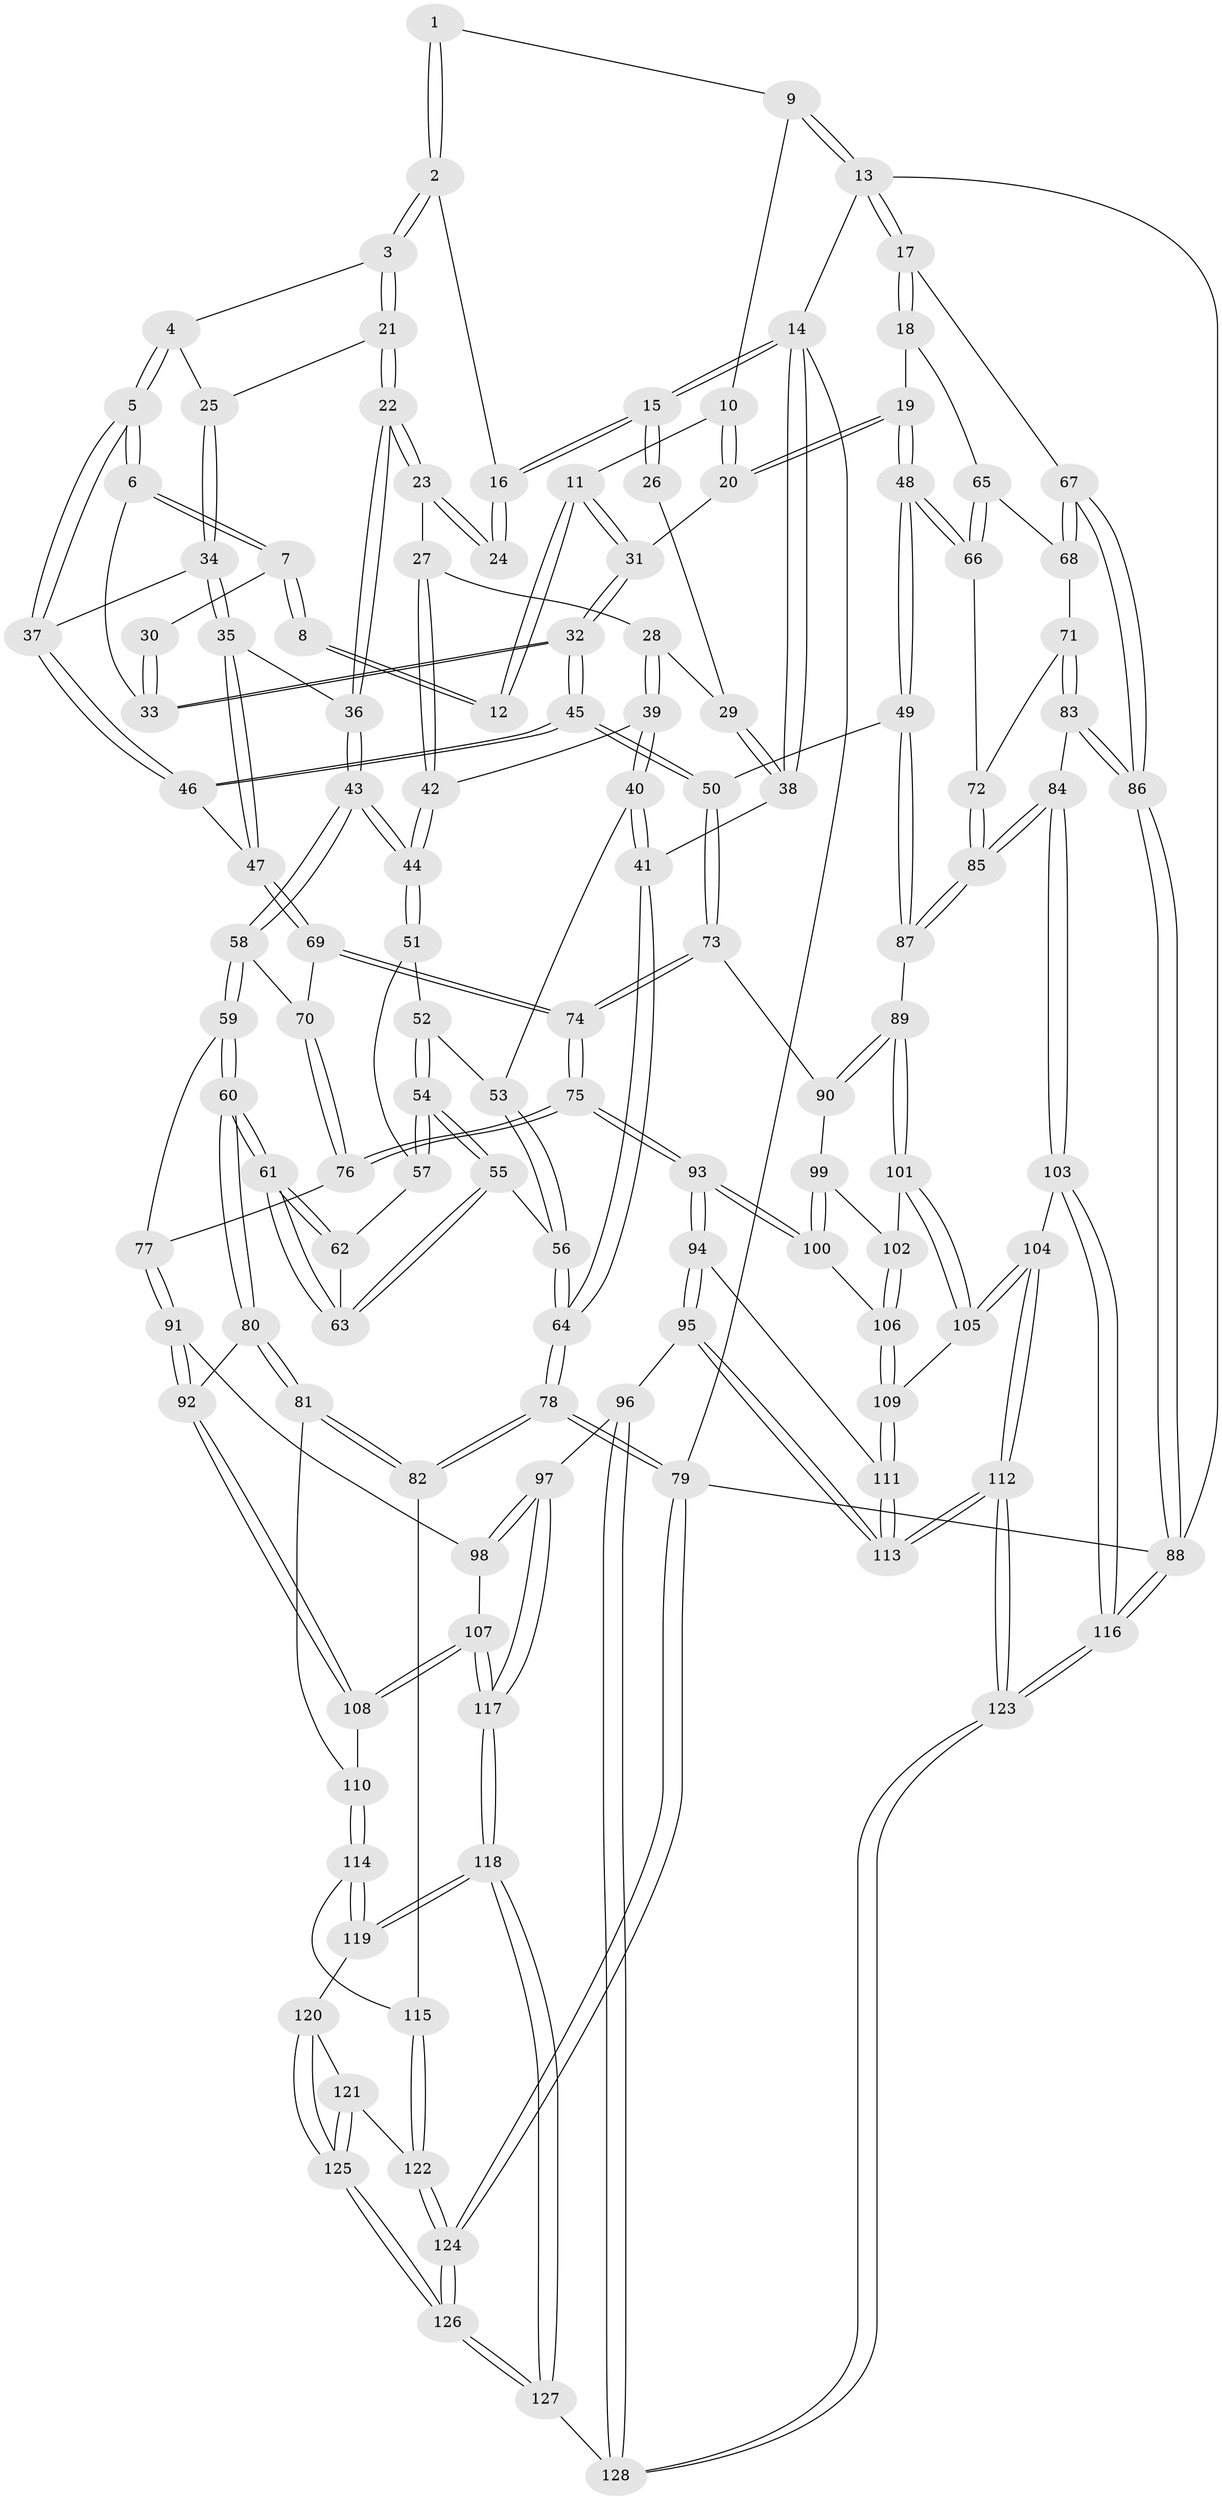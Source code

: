 // Generated by graph-tools (version 1.1) at 2025/51/03/09/25 03:51:03]
// undirected, 128 vertices, 317 edges
graph export_dot {
graph [start="1"]
  node [color=gray90,style=filled];
  1 [pos="+0.7064711424110774+0"];
  2 [pos="+0.5102365764801879+0"];
  3 [pos="+0.5044164288716427+0"];
  4 [pos="+0.5107642132586979+0.018218863259709613"];
  5 [pos="+0.5700238176492525+0.15625166643812666"];
  6 [pos="+0.6178051529932259+0.1510172567144468"];
  7 [pos="+0.6695291486317134+0.12054900067082273"];
  8 [pos="+0.7052626823986569+0"];
  9 [pos="+0.8634595863305593+0"];
  10 [pos="+0.8461417865596166+0"];
  11 [pos="+0.7623643968891398+0.12540479231699111"];
  12 [pos="+0.7479348256805006+0.12171029676321676"];
  13 [pos="+1+0"];
  14 [pos="+0+0"];
  15 [pos="+0+0"];
  16 [pos="+0.2720405559593381+0"];
  17 [pos="+1+0.2267338512534498"];
  18 [pos="+1+0.2398208982741191"];
  19 [pos="+1+0.23845969072216364"];
  20 [pos="+0.8746362486055358+0.19533176936391508"];
  21 [pos="+0.3564872418321868+0.10486765392557831"];
  22 [pos="+0.2592240736280403+0.108070868157871"];
  23 [pos="+0.2453790815428346+0.0920137449710683"];
  24 [pos="+0.2415847732103543+0.05708669409135756"];
  25 [pos="+0.41046200274998085+0.15392240657903924"];
  26 [pos="+0.06079027955182716+0.05117464270871057"];
  27 [pos="+0.18392457881691163+0.12561275888293136"];
  28 [pos="+0.07776371100390131+0.13807410071325885"];
  29 [pos="+0.07593249437410152+0.1308075065933904"];
  30 [pos="+0.7348974888685774+0.12441681586229154"];
  31 [pos="+0.8585947798803217+0.19764211638067533"];
  32 [pos="+0.7485500416239582+0.2821518407528771"];
  33 [pos="+0.7089714100525283+0.22384485501967583"];
  34 [pos="+0.4179861425668324+0.20314474685634107"];
  35 [pos="+0.3478800064167349+0.2988584091244576"];
  36 [pos="+0.3106692582460087+0.30324798293728383"];
  37 [pos="+0.5668904173687398+0.16346705298716843"];
  38 [pos="+0+0"];
  39 [pos="+0.011329522483631175+0.24333189295010266"];
  40 [pos="+0+0.2647795639266345"];
  41 [pos="+0+0.31409243410797943"];
  42 [pos="+0.14804649415611096+0.23704366038009073"];
  43 [pos="+0.292754768567062+0.3195553274618056"];
  44 [pos="+0.2906387234976169+0.31928044719211185"];
  45 [pos="+0.6643605783126219+0.4567761180197185"];
  46 [pos="+0.5732356015529766+0.381799882958379"];
  47 [pos="+0.5427978073110798+0.3776911036083845"];
  48 [pos="+0.6808675060325867+0.46246802643426843"];
  49 [pos="+0.6741968620827995+0.46128794027022246"];
  50 [pos="+0.6646886516290136+0.4575266761625898"];
  51 [pos="+0.1466243931977862+0.3489741894838303"];
  52 [pos="+0.1052809026419469+0.33959020819633146"];
  53 [pos="+0.10050229077324258+0.33723348112582013"];
  54 [pos="+0.09664822492857231+0.4456821695169121"];
  55 [pos="+0.08010192773904813+0.5289081815322375"];
  56 [pos="+0.04119308949512009+0.5189428403614992"];
  57 [pos="+0.14651732097633968+0.3497048740846627"];
  58 [pos="+0.2727208330036805+0.4930664504912025"];
  59 [pos="+0.24127031803412316+0.5198684440187264"];
  60 [pos="+0.15804404980202566+0.5650848433019905"];
  61 [pos="+0.15612097155281213+0.5639654327533763"];
  62 [pos="+0.14621081418833723+0.35615768215732374"];
  63 [pos="+0.08681049719281382+0.5317268633776869"];
  64 [pos="+0+0.46632035571926755"];
  65 [pos="+0.9030581704060632+0.40617690476055207"];
  66 [pos="+0.7074023017596481+0.47122032379619644"];
  67 [pos="+1+0.4523397325196564"];
  68 [pos="+0.9378494123996997+0.4644324816162639"];
  69 [pos="+0.3516624556471999+0.5141060705262656"];
  70 [pos="+0.31764631567048845+0.5074054342991993"];
  71 [pos="+0.8380011505651705+0.5470780080405605"];
  72 [pos="+0.8369837328554353+0.546672617462816"];
  73 [pos="+0.6077583861793858+0.5373590441303107"];
  74 [pos="+0.4986550680947028+0.6174456274039467"];
  75 [pos="+0.48830725385566653+0.6416939933108673"];
  76 [pos="+0.36886029721845437+0.6567416744104183"];
  77 [pos="+0.3424863268087879+0.6672818256434573"];
  78 [pos="+0+0.7970107682683764"];
  79 [pos="+0+1"];
  80 [pos="+0.15817102537011746+0.6208386924294855"];
  81 [pos="+0.0555461944446215+0.7316104354457312"];
  82 [pos="+0+0.7854784754505691"];
  83 [pos="+0.9937658881782157+0.673447064791683"];
  84 [pos="+0.8455800112545143+0.7741155232357728"];
  85 [pos="+0.7854375734622451+0.7020655960459031"];
  86 [pos="+1+0.6766402989300799"];
  87 [pos="+0.7476236865195458+0.6798450564884803"];
  88 [pos="+1+1"];
  89 [pos="+0.7142341780510431+0.7076980729098145"];
  90 [pos="+0.6419803368339828+0.66378402710305"];
  91 [pos="+0.3234133372931447+0.694441625594773"];
  92 [pos="+0.2045624600646135+0.68467248332665"];
  93 [pos="+0.4879760832224235+0.7488565483837631"];
  94 [pos="+0.4507164274085721+0.834110879158352"];
  95 [pos="+0.44817951070164297+0.8391747135498459"];
  96 [pos="+0.44300449686078636+0.8420737950494883"];
  97 [pos="+0.39961442684624415+0.8509118446219031"];
  98 [pos="+0.32851191197834934+0.7097618374227314"];
  99 [pos="+0.6413825365605381+0.683102191755544"];
  100 [pos="+0.5859726325579319+0.7531976216970732"];
  101 [pos="+0.7068358367843715+0.7332441410435171"];
  102 [pos="+0.6562592582871698+0.7216816164127104"];
  103 [pos="+0.8162757272612196+0.8243612857534782"];
  104 [pos="+0.7909215988792441+0.8253652418162672"];
  105 [pos="+0.7208330646978838+0.7829992337635737"];
  106 [pos="+0.6387162022153652+0.7785114825803177"];
  107 [pos="+0.22304022975245458+0.8003848809330342"];
  108 [pos="+0.22227033517294653+0.7998510220103846"];
  109 [pos="+0.644939600297265+0.7873500031564922"];
  110 [pos="+0.15829372219145849+0.8223876039962013"];
  111 [pos="+0.6409676926861033+0.800324548863542"];
  112 [pos="+0.6335188801619487+0.9319094274342618"];
  113 [pos="+0.6249793954284276+0.9226486068745835"];
  114 [pos="+0.149720271607677+0.8338346860144648"];
  115 [pos="+0.055330811487957314+0.8580550526580897"];
  116 [pos="+1+1"];
  117 [pos="+0.3319455730176488+0.8893550718043882"];
  118 [pos="+0.27450549961437404+1"];
  119 [pos="+0.14540291748482437+0.9215324061176562"];
  120 [pos="+0.13364091647676324+0.9226855337603558"];
  121 [pos="+0.10918219676158604+0.9236254323784321"];
  122 [pos="+0.08070270666568925+0.9136156756758483"];
  123 [pos="+0.6918062104458524+1"];
  124 [pos="+0+1"];
  125 [pos="+0.02560010284897987+1"];
  126 [pos="+0+1"];
  127 [pos="+0.2592252993827496+1"];
  128 [pos="+0.5475486545150686+1"];
  1 -- 2;
  1 -- 2;
  1 -- 9;
  2 -- 3;
  2 -- 3;
  2 -- 16;
  3 -- 4;
  3 -- 21;
  3 -- 21;
  4 -- 5;
  4 -- 5;
  4 -- 25;
  5 -- 6;
  5 -- 6;
  5 -- 37;
  5 -- 37;
  6 -- 7;
  6 -- 7;
  6 -- 33;
  7 -- 8;
  7 -- 8;
  7 -- 30;
  8 -- 12;
  8 -- 12;
  9 -- 10;
  9 -- 13;
  9 -- 13;
  10 -- 11;
  10 -- 20;
  10 -- 20;
  11 -- 12;
  11 -- 12;
  11 -- 31;
  11 -- 31;
  13 -- 14;
  13 -- 17;
  13 -- 17;
  13 -- 88;
  14 -- 15;
  14 -- 15;
  14 -- 38;
  14 -- 38;
  14 -- 79;
  15 -- 16;
  15 -- 16;
  15 -- 26;
  15 -- 26;
  16 -- 24;
  16 -- 24;
  17 -- 18;
  17 -- 18;
  17 -- 67;
  18 -- 19;
  18 -- 65;
  19 -- 20;
  19 -- 20;
  19 -- 48;
  19 -- 48;
  20 -- 31;
  21 -- 22;
  21 -- 22;
  21 -- 25;
  22 -- 23;
  22 -- 23;
  22 -- 36;
  22 -- 36;
  23 -- 24;
  23 -- 24;
  23 -- 27;
  25 -- 34;
  25 -- 34;
  26 -- 29;
  27 -- 28;
  27 -- 42;
  27 -- 42;
  28 -- 29;
  28 -- 39;
  28 -- 39;
  29 -- 38;
  29 -- 38;
  30 -- 33;
  30 -- 33;
  31 -- 32;
  31 -- 32;
  32 -- 33;
  32 -- 33;
  32 -- 45;
  32 -- 45;
  34 -- 35;
  34 -- 35;
  34 -- 37;
  35 -- 36;
  35 -- 47;
  35 -- 47;
  36 -- 43;
  36 -- 43;
  37 -- 46;
  37 -- 46;
  38 -- 41;
  39 -- 40;
  39 -- 40;
  39 -- 42;
  40 -- 41;
  40 -- 41;
  40 -- 53;
  41 -- 64;
  41 -- 64;
  42 -- 44;
  42 -- 44;
  43 -- 44;
  43 -- 44;
  43 -- 58;
  43 -- 58;
  44 -- 51;
  44 -- 51;
  45 -- 46;
  45 -- 46;
  45 -- 50;
  45 -- 50;
  46 -- 47;
  47 -- 69;
  47 -- 69;
  48 -- 49;
  48 -- 49;
  48 -- 66;
  48 -- 66;
  49 -- 50;
  49 -- 87;
  49 -- 87;
  50 -- 73;
  50 -- 73;
  51 -- 52;
  51 -- 57;
  52 -- 53;
  52 -- 54;
  52 -- 54;
  53 -- 56;
  53 -- 56;
  54 -- 55;
  54 -- 55;
  54 -- 57;
  54 -- 57;
  55 -- 56;
  55 -- 63;
  55 -- 63;
  56 -- 64;
  56 -- 64;
  57 -- 62;
  58 -- 59;
  58 -- 59;
  58 -- 70;
  59 -- 60;
  59 -- 60;
  59 -- 77;
  60 -- 61;
  60 -- 61;
  60 -- 80;
  60 -- 80;
  61 -- 62;
  61 -- 62;
  61 -- 63;
  61 -- 63;
  62 -- 63;
  64 -- 78;
  64 -- 78;
  65 -- 66;
  65 -- 66;
  65 -- 68;
  66 -- 72;
  67 -- 68;
  67 -- 68;
  67 -- 86;
  67 -- 86;
  68 -- 71;
  69 -- 70;
  69 -- 74;
  69 -- 74;
  70 -- 76;
  70 -- 76;
  71 -- 72;
  71 -- 83;
  71 -- 83;
  72 -- 85;
  72 -- 85;
  73 -- 74;
  73 -- 74;
  73 -- 90;
  74 -- 75;
  74 -- 75;
  75 -- 76;
  75 -- 76;
  75 -- 93;
  75 -- 93;
  76 -- 77;
  77 -- 91;
  77 -- 91;
  78 -- 79;
  78 -- 79;
  78 -- 82;
  78 -- 82;
  79 -- 124;
  79 -- 124;
  79 -- 88;
  80 -- 81;
  80 -- 81;
  80 -- 92;
  81 -- 82;
  81 -- 82;
  81 -- 110;
  82 -- 115;
  83 -- 84;
  83 -- 86;
  83 -- 86;
  84 -- 85;
  84 -- 85;
  84 -- 103;
  84 -- 103;
  85 -- 87;
  85 -- 87;
  86 -- 88;
  86 -- 88;
  87 -- 89;
  88 -- 116;
  88 -- 116;
  89 -- 90;
  89 -- 90;
  89 -- 101;
  89 -- 101;
  90 -- 99;
  91 -- 92;
  91 -- 92;
  91 -- 98;
  92 -- 108;
  92 -- 108;
  93 -- 94;
  93 -- 94;
  93 -- 100;
  93 -- 100;
  94 -- 95;
  94 -- 95;
  94 -- 111;
  95 -- 96;
  95 -- 113;
  95 -- 113;
  96 -- 97;
  96 -- 128;
  96 -- 128;
  97 -- 98;
  97 -- 98;
  97 -- 117;
  97 -- 117;
  98 -- 107;
  99 -- 100;
  99 -- 100;
  99 -- 102;
  100 -- 106;
  101 -- 102;
  101 -- 105;
  101 -- 105;
  102 -- 106;
  102 -- 106;
  103 -- 104;
  103 -- 116;
  103 -- 116;
  104 -- 105;
  104 -- 105;
  104 -- 112;
  104 -- 112;
  105 -- 109;
  106 -- 109;
  106 -- 109;
  107 -- 108;
  107 -- 108;
  107 -- 117;
  107 -- 117;
  108 -- 110;
  109 -- 111;
  109 -- 111;
  110 -- 114;
  110 -- 114;
  111 -- 113;
  111 -- 113;
  112 -- 113;
  112 -- 113;
  112 -- 123;
  112 -- 123;
  114 -- 115;
  114 -- 119;
  114 -- 119;
  115 -- 122;
  115 -- 122;
  116 -- 123;
  116 -- 123;
  117 -- 118;
  117 -- 118;
  118 -- 119;
  118 -- 119;
  118 -- 127;
  118 -- 127;
  119 -- 120;
  120 -- 121;
  120 -- 125;
  120 -- 125;
  121 -- 122;
  121 -- 125;
  121 -- 125;
  122 -- 124;
  122 -- 124;
  123 -- 128;
  123 -- 128;
  124 -- 126;
  124 -- 126;
  125 -- 126;
  125 -- 126;
  126 -- 127;
  126 -- 127;
  127 -- 128;
}
